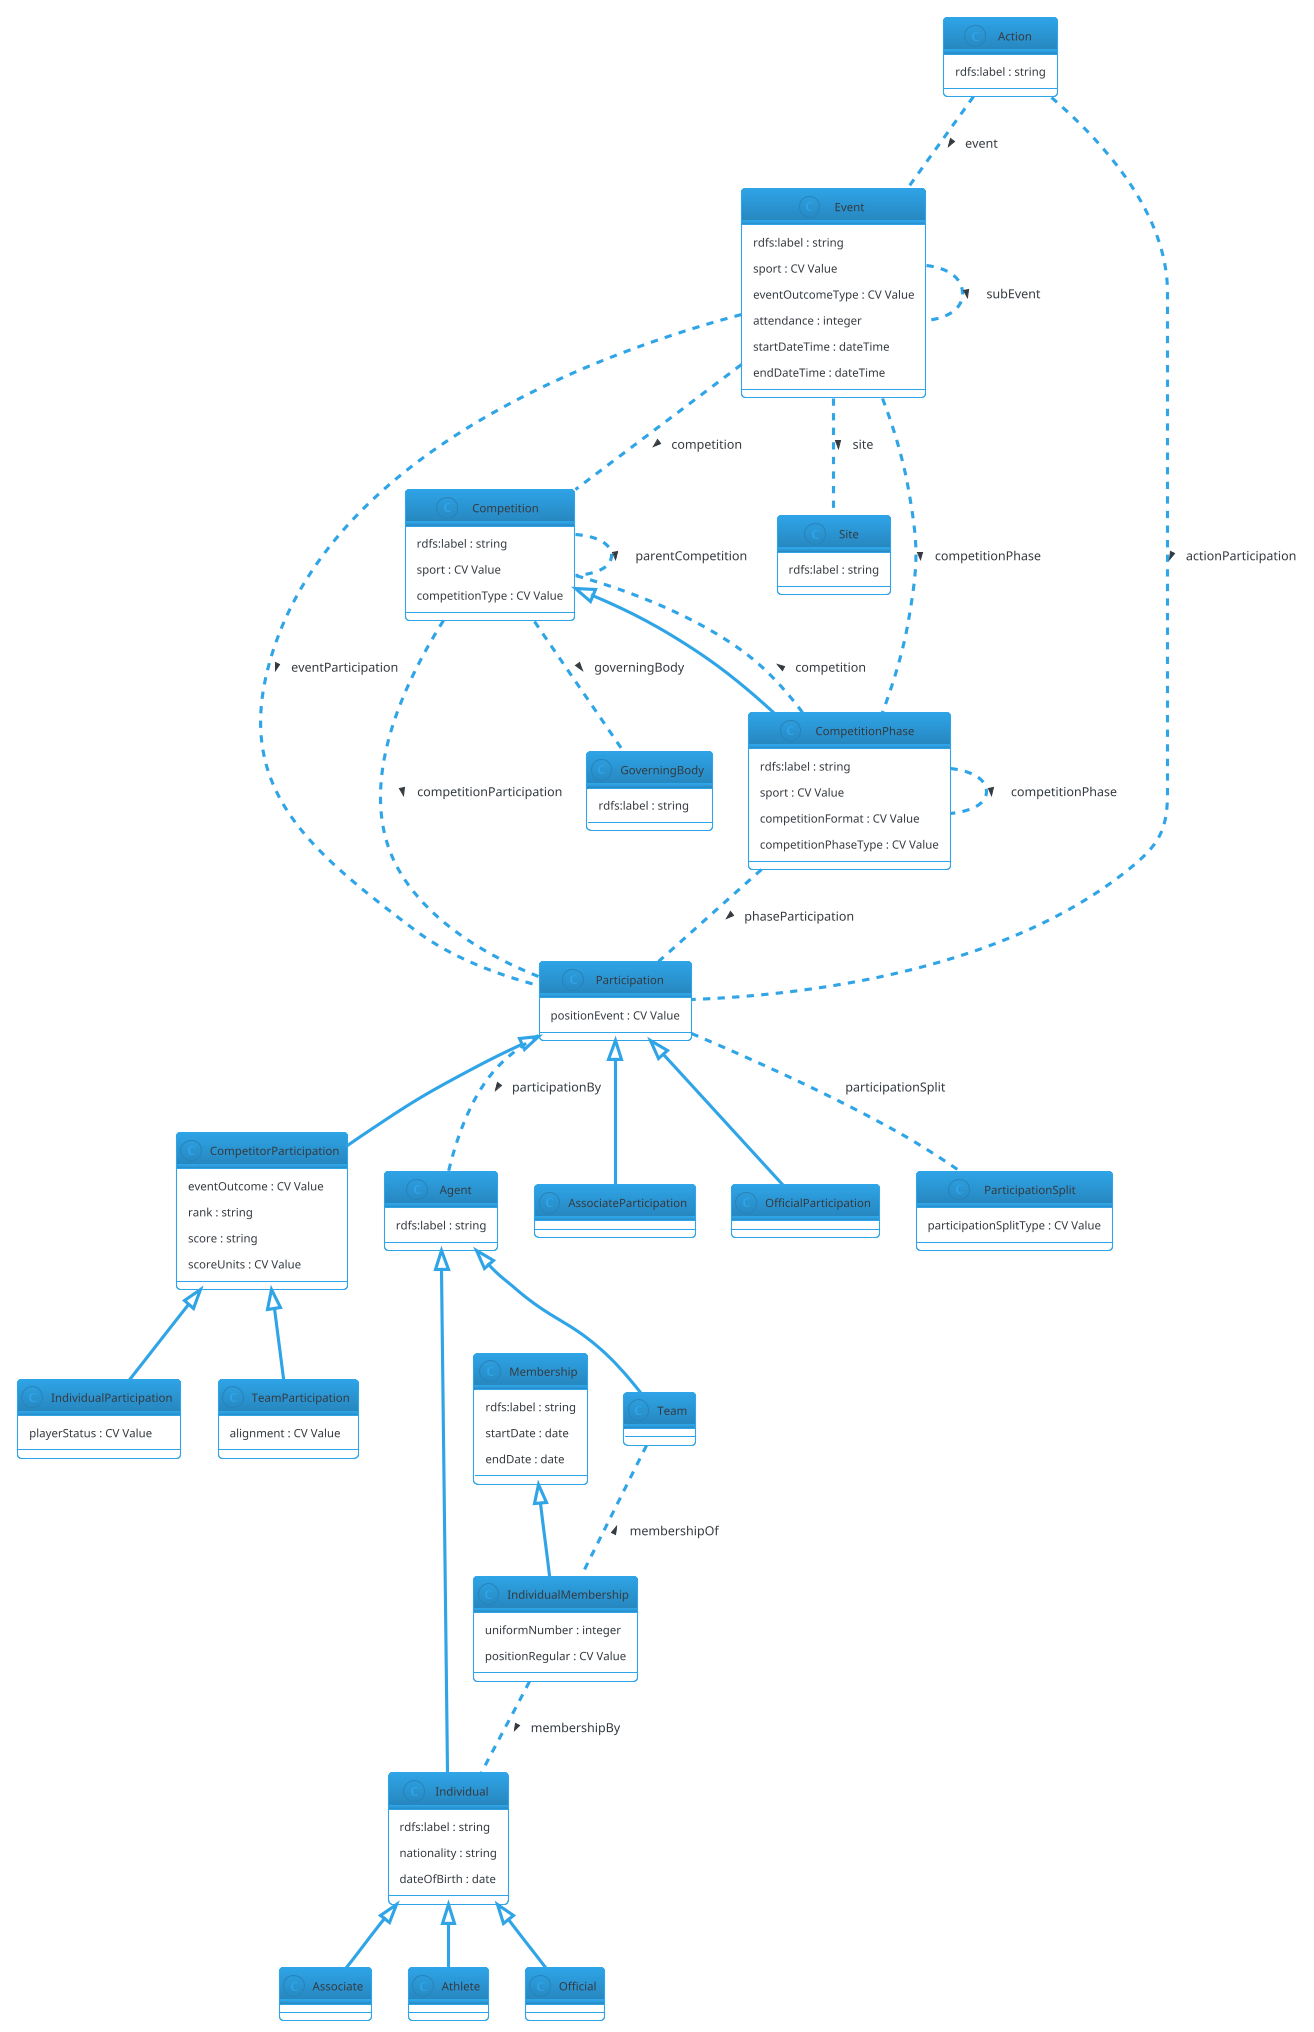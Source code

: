 @startuml
!theme cerulean-outline

' IPTC Sport Model - last updated 2022-10-05

' RDF Classes defined in our ontology:
class Action {
  rdfs:label : string
}

class Agent {
  rdfs:label : string
}

class Associate {
}

class Athlete {
}

class Competition {
  rdfs:label : string
  sport : CV Value
  competitionType : CV Value
}

class CompetitorParticipation {
  eventOutcome : CV Value
  rank : string
  score : string 
  scoreUnits : CV Value 
}

class CompetitionPhase {
  rdfs:label : string
  sport : CV Value
  competitionFormat : CV Value
  competitionPhaseType : CV Value
}

class Event {
  rdfs:label : string
  sport : CV Value
  eventOutcomeType : CV Value
  attendance : integer
  startDateTime : dateTime
  endDateTime : dateTime
}

class GoverningBody {
  rdfs:label : string
}

class Individual {
  rdfs:label : string
  nationality : string
  dateOfBirth : date
}

class IndividualMembership {
  uniformNumber : integer
  positionRegular : CV Value
}

class IndividualParticipation {
  playerStatus : CV Value
}

class AssociateParticipation {
}

class Membership {
  rdfs:label : string
  startDate : date
  endDate : date
}

class Official {
}

class OfficialParticipation {
}

class Participation {
  positionEvent : CV Value
}

class ParticipationSplit {
  participationSplitType : CV Value
}

class Site {
  rdfs:label : string
}

class Team {
}

class TeamParticipation {
  alignment : CV Value
}

' subclass relationships

Competition <|-- CompetitionPhase
CompetitorParticipation <|-- TeamParticipation
CompetitorParticipation <|-- IndividualParticipation
Participation <|-- CompetitorParticipation
Participation <|-- OfficialParticipation
Participation <|-- AssociateParticipation
Membership <|-- IndividualMembership
Agent <|-- Team
Agent <|-- Individual
Individual <|-- Athlete
Individual <|-- Associate
Individual <|-- Official

' Object properties - relationships between classes

Action .. Event : > event
Action .. Participation : > actionParticipation
Competition .. Competition : > parentCompetition
Competition .. GoverningBody : > governingBody
Competition .. Participation : > competitionParticipation
CompetitionPhase .. Competition : > competition
CompetitionPhase .. Participation : > phaseParticipation
CompetitionPhase .. CompetitionPhase : > competitionPhase
Event .. Competition : > competition
Event .. CompetitionPhase : > competitionPhase
Event .. Event : > subEvent
Event .. Participation : > eventParticipation
Event .. Site :  > site
IndividualMembership .. Individual : > membershipBy
Participation .. Agent : > participationBy
Participation .. ParticipationSplit : participationSplit
Team .. IndividualMembership : < membershipOf
@enduml
